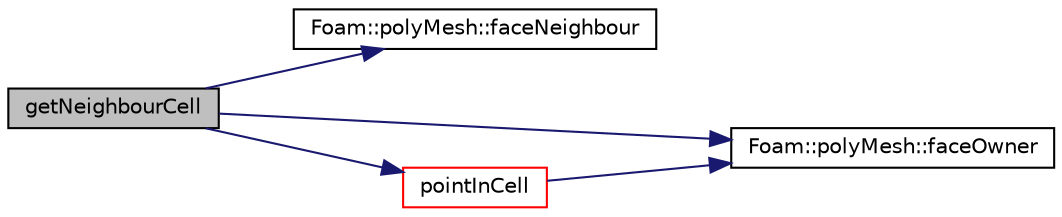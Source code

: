 digraph "getNeighbourCell"
{
  bgcolor="transparent";
  edge [fontname="Helvetica",fontsize="10",labelfontname="Helvetica",labelfontsize="10"];
  node [fontname="Helvetica",fontsize="10",shape=record];
  rankdir="LR";
  Node316 [label="getNeighbourCell",height=0.2,width=0.4,color="black", fillcolor="grey75", style="filled", fontcolor="black"];
  Node316 -> Node317 [color="midnightblue",fontsize="10",style="solid",fontname="Helvetica"];
  Node317 [label="Foam::polyMesh::faceNeighbour",height=0.2,width=0.4,color="black",URL="$a28565.html#a9fb57b52c700ed61f09ada65412d13e3",tooltip="Return face neighbour. "];
  Node316 -> Node318 [color="midnightblue",fontsize="10",style="solid",fontname="Helvetica"];
  Node318 [label="Foam::polyMesh::faceOwner",height=0.2,width=0.4,color="black",URL="$a28565.html#a57752b49bfee23ca1944c3fb0493974f",tooltip="Return face owner. "];
  Node316 -> Node319 [color="midnightblue",fontsize="10",style="solid",fontname="Helvetica"];
  Node319 [label="pointInCell",height=0.2,width=0.4,color="red",URL="$a30589.html#a23c5772ecc60c99296c9d185f1162e9e",tooltip="Return the cell in which the point on the sample line. "];
  Node319 -> Node318 [color="midnightblue",fontsize="10",style="solid",fontname="Helvetica"];
}
